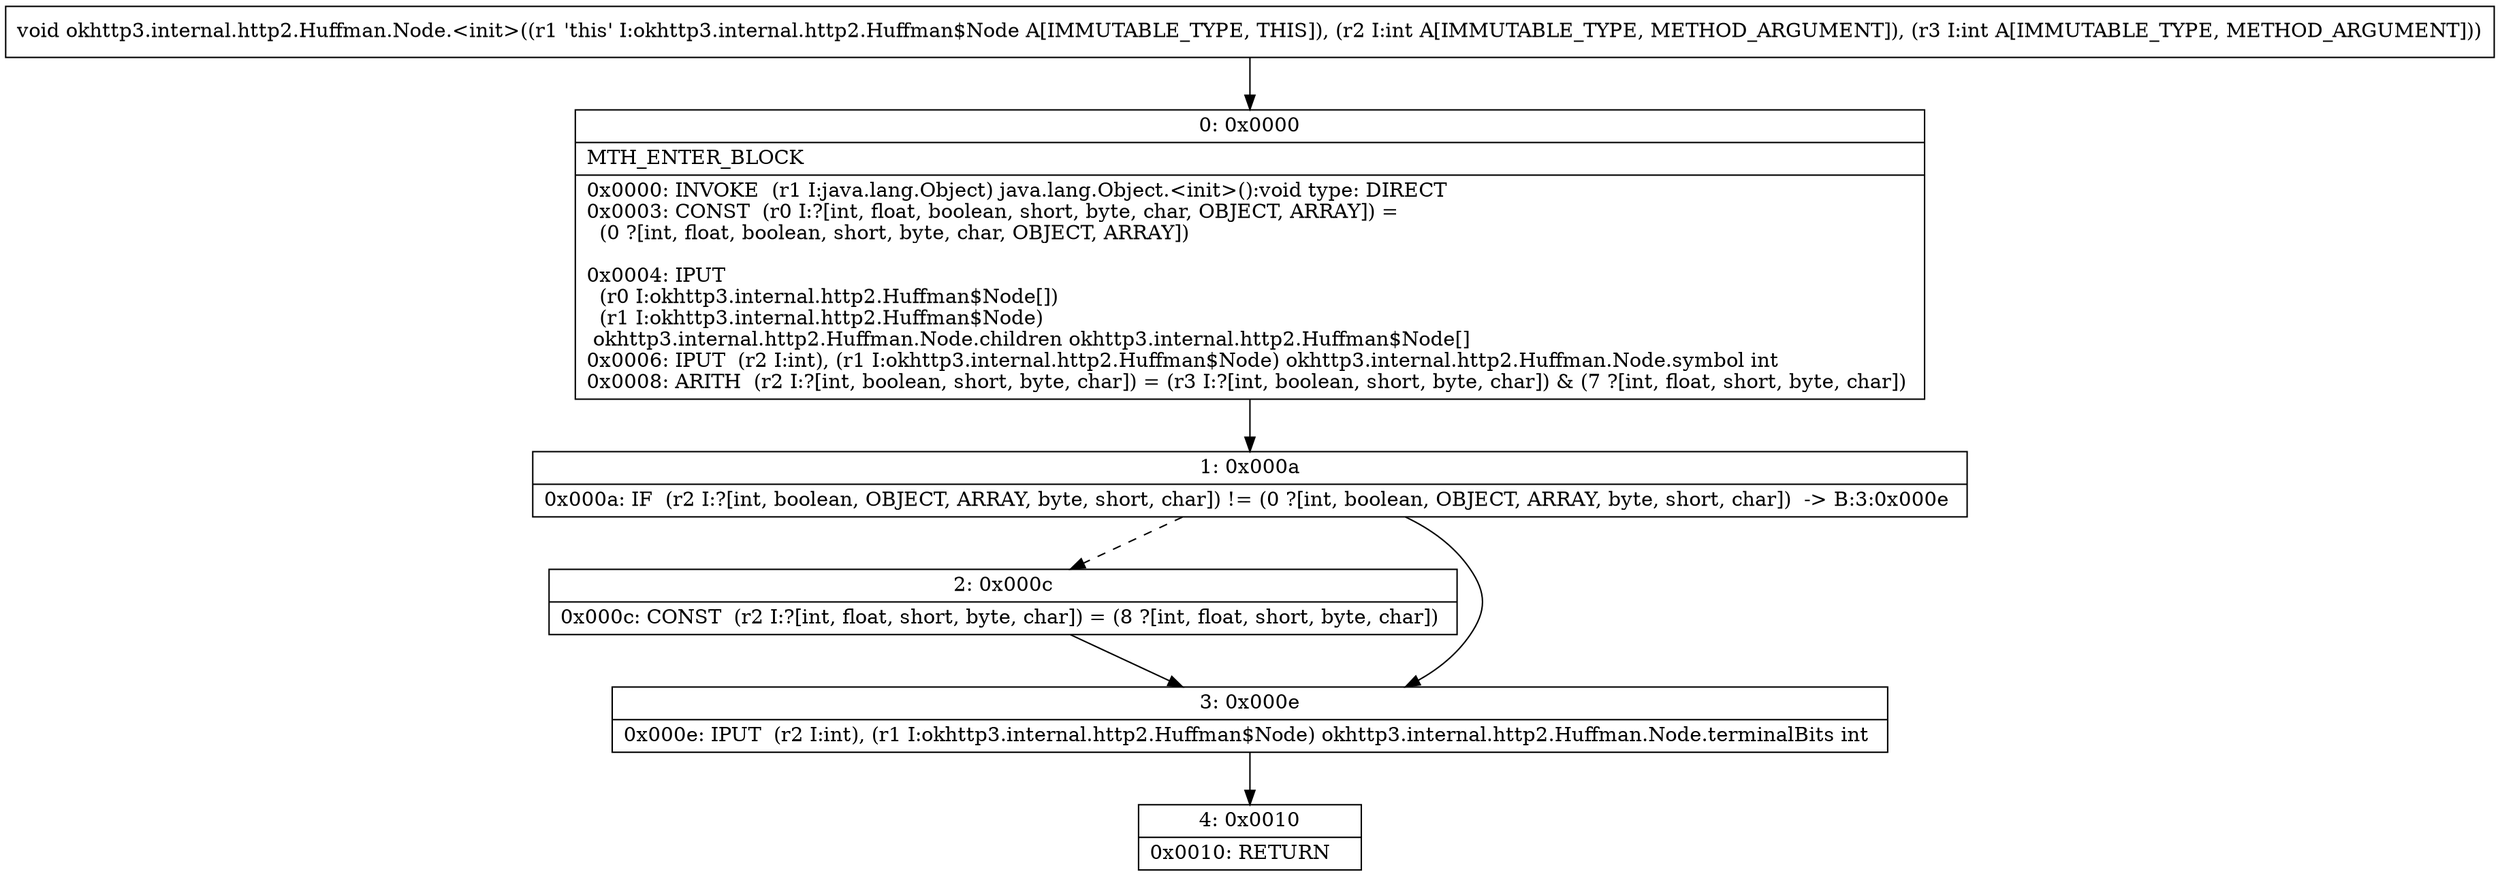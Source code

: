 digraph "CFG forokhttp3.internal.http2.Huffman.Node.\<init\>(II)V" {
Node_0 [shape=record,label="{0\:\ 0x0000|MTH_ENTER_BLOCK\l|0x0000: INVOKE  (r1 I:java.lang.Object) java.lang.Object.\<init\>():void type: DIRECT \l0x0003: CONST  (r0 I:?[int, float, boolean, short, byte, char, OBJECT, ARRAY]) = \l  (0 ?[int, float, boolean, short, byte, char, OBJECT, ARRAY])\l \l0x0004: IPUT  \l  (r0 I:okhttp3.internal.http2.Huffman$Node[])\l  (r1 I:okhttp3.internal.http2.Huffman$Node)\l okhttp3.internal.http2.Huffman.Node.children okhttp3.internal.http2.Huffman$Node[] \l0x0006: IPUT  (r2 I:int), (r1 I:okhttp3.internal.http2.Huffman$Node) okhttp3.internal.http2.Huffman.Node.symbol int \l0x0008: ARITH  (r2 I:?[int, boolean, short, byte, char]) = (r3 I:?[int, boolean, short, byte, char]) & (7 ?[int, float, short, byte, char]) \l}"];
Node_1 [shape=record,label="{1\:\ 0x000a|0x000a: IF  (r2 I:?[int, boolean, OBJECT, ARRAY, byte, short, char]) != (0 ?[int, boolean, OBJECT, ARRAY, byte, short, char])  \-\> B:3:0x000e \l}"];
Node_2 [shape=record,label="{2\:\ 0x000c|0x000c: CONST  (r2 I:?[int, float, short, byte, char]) = (8 ?[int, float, short, byte, char]) \l}"];
Node_3 [shape=record,label="{3\:\ 0x000e|0x000e: IPUT  (r2 I:int), (r1 I:okhttp3.internal.http2.Huffman$Node) okhttp3.internal.http2.Huffman.Node.terminalBits int \l}"];
Node_4 [shape=record,label="{4\:\ 0x0010|0x0010: RETURN   \l}"];
MethodNode[shape=record,label="{void okhttp3.internal.http2.Huffman.Node.\<init\>((r1 'this' I:okhttp3.internal.http2.Huffman$Node A[IMMUTABLE_TYPE, THIS]), (r2 I:int A[IMMUTABLE_TYPE, METHOD_ARGUMENT]), (r3 I:int A[IMMUTABLE_TYPE, METHOD_ARGUMENT])) }"];
MethodNode -> Node_0;
Node_0 -> Node_1;
Node_1 -> Node_2[style=dashed];
Node_1 -> Node_3;
Node_2 -> Node_3;
Node_3 -> Node_4;
}

